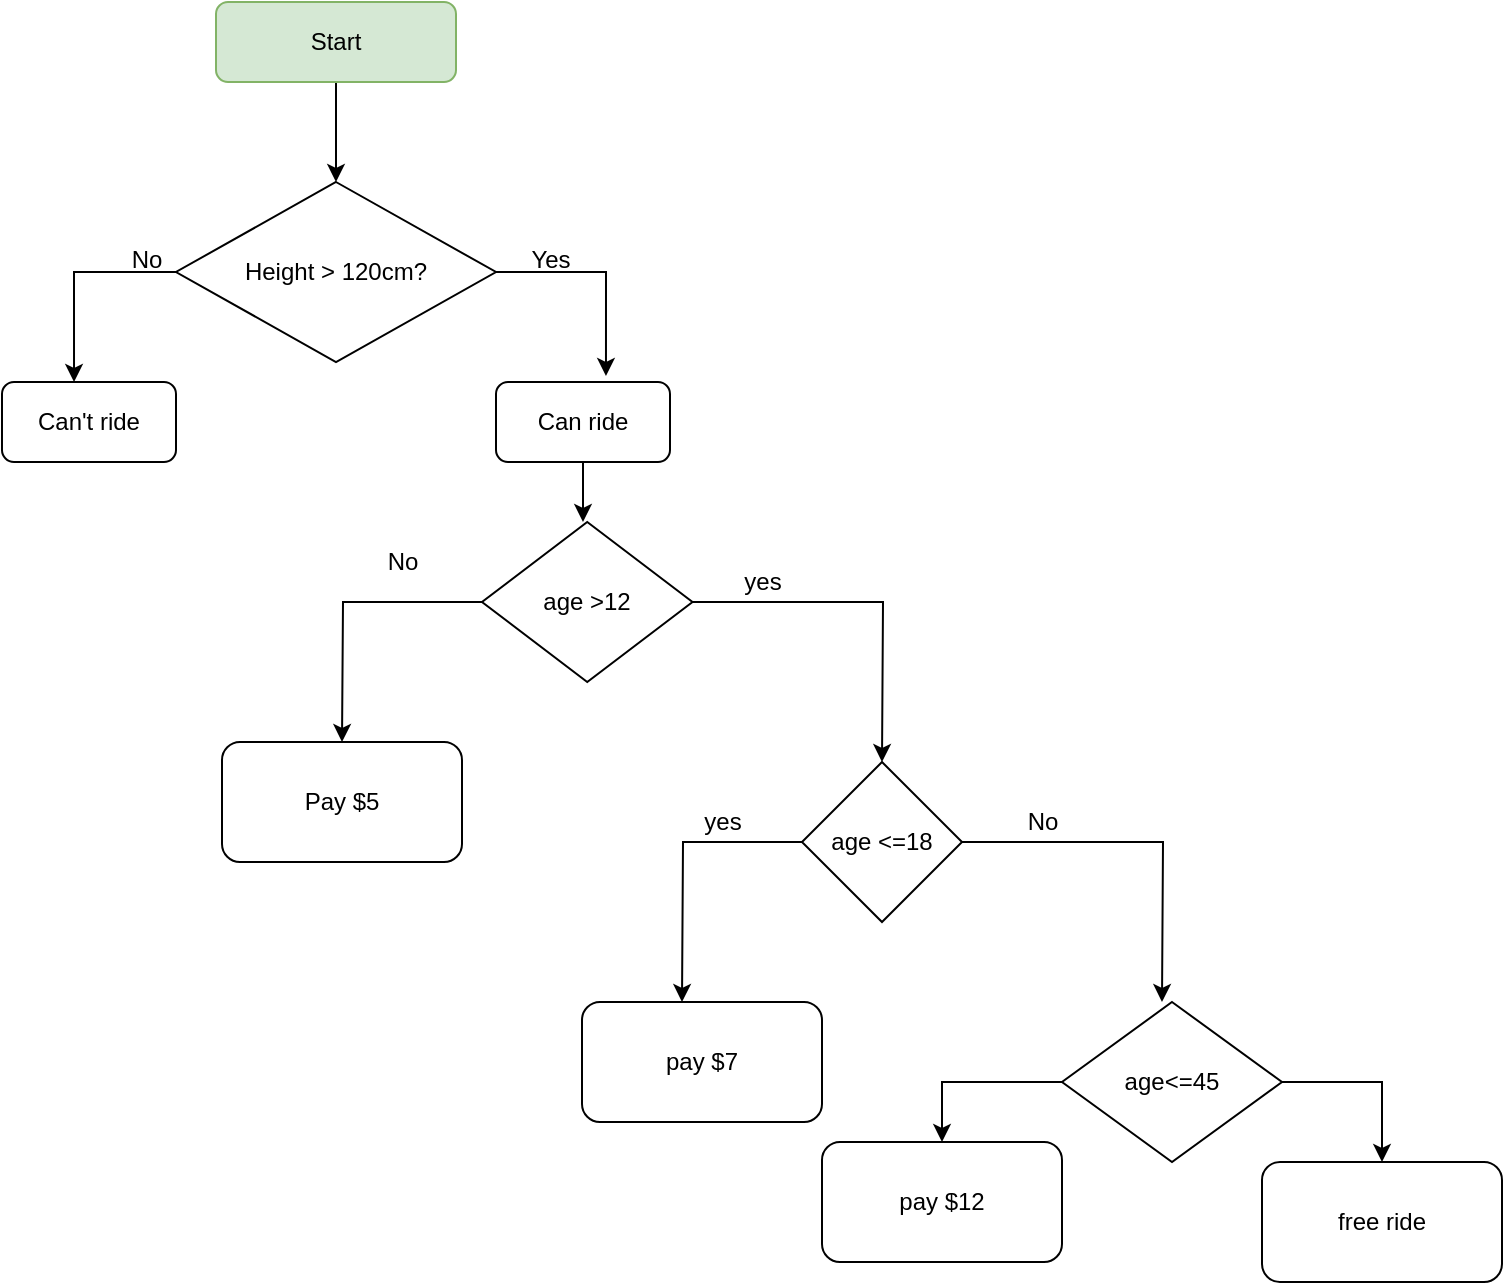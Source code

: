 <mxfile version="14.0.4" type="github"><diagram id="DTf5_9s6XrnlJ95bp_5I" name="Page-1"><mxGraphModel dx="946" dy="646" grid="1" gridSize="10" guides="1" tooltips="1" connect="1" arrows="1" fold="1" page="1" pageScale="1" pageWidth="827" pageHeight="1169" math="0" shadow="0"><root><mxCell id="0"/><mxCell id="1" parent="0"/><mxCell id="Pn8fTQrSeP5vRvdxLiqo-7" style="edgeStyle=orthogonalEdgeStyle;rounded=0;orthogonalLoop=1;jettySize=auto;html=1;entryX=0.632;entryY=-0.075;entryDx=0;entryDy=0;entryPerimeter=0;" parent="1" source="Pn8fTQrSeP5vRvdxLiqo-1" target="Pn8fTQrSeP5vRvdxLiqo-5" edge="1"><mxGeometry relative="1" as="geometry"><Array as="points"><mxPoint x="332" y="155"/></Array></mxGeometry></mxCell><mxCell id="Pn8fTQrSeP5vRvdxLiqo-9" style="edgeStyle=orthogonalEdgeStyle;rounded=0;orthogonalLoop=1;jettySize=auto;html=1;entryX=0.414;entryY=0;entryDx=0;entryDy=0;entryPerimeter=0;" parent="1" source="Pn8fTQrSeP5vRvdxLiqo-1" target="Pn8fTQrSeP5vRvdxLiqo-4" edge="1"><mxGeometry relative="1" as="geometry"><mxPoint x="14" y="190" as="targetPoint"/><Array as="points"><mxPoint x="66" y="155"/></Array></mxGeometry></mxCell><mxCell id="Pn8fTQrSeP5vRvdxLiqo-1" value="Height &amp;gt; 120cm?" style="rhombus;whiteSpace=wrap;html=1;" parent="1" vertex="1"><mxGeometry x="117" y="110" width="160" height="90" as="geometry"/></mxCell><mxCell id="Pn8fTQrSeP5vRvdxLiqo-3" style="edgeStyle=orthogonalEdgeStyle;rounded=0;orthogonalLoop=1;jettySize=auto;html=1;" parent="1" source="Pn8fTQrSeP5vRvdxLiqo-2" target="Pn8fTQrSeP5vRvdxLiqo-1" edge="1"><mxGeometry relative="1" as="geometry"/></mxCell><mxCell id="Pn8fTQrSeP5vRvdxLiqo-2" value="Start" style="rounded=1;whiteSpace=wrap;html=1;fillColor=#d5e8d4;strokeColor=#82b366;" parent="1" vertex="1"><mxGeometry x="137" y="20" width="120" height="40" as="geometry"/></mxCell><mxCell id="Pn8fTQrSeP5vRvdxLiqo-4" value="Can't ride" style="rounded=1;whiteSpace=wrap;html=1;" parent="1" vertex="1"><mxGeometry x="30" y="210" width="87" height="40" as="geometry"/></mxCell><mxCell id="WYsetukjI5AodaezfNmn-1" style="edgeStyle=orthogonalEdgeStyle;rounded=0;orthogonalLoop=1;jettySize=auto;html=1;" edge="1" parent="1" source="Pn8fTQrSeP5vRvdxLiqo-5"><mxGeometry relative="1" as="geometry"><mxPoint x="320.5" y="280" as="targetPoint"/></mxGeometry></mxCell><mxCell id="Pn8fTQrSeP5vRvdxLiqo-5" value="Can ride" style="rounded=1;whiteSpace=wrap;html=1;" parent="1" vertex="1"><mxGeometry x="277" y="210" width="87" height="40" as="geometry"/></mxCell><mxCell id="Pn8fTQrSeP5vRvdxLiqo-10" value="No" style="text;html=1;align=center;verticalAlign=middle;resizable=0;points=[];autosize=1;" parent="1" vertex="1"><mxGeometry x="87" y="139" width="30" height="20" as="geometry"/></mxCell><mxCell id="Pn8fTQrSeP5vRvdxLiqo-11" value="Yes" style="text;html=1;align=center;verticalAlign=middle;resizable=0;points=[];autosize=1;" parent="1" vertex="1"><mxGeometry x="284" y="139" width="40" height="20" as="geometry"/></mxCell><mxCell id="WYsetukjI5AodaezfNmn-4" style="edgeStyle=orthogonalEdgeStyle;rounded=0;orthogonalLoop=1;jettySize=auto;html=1;" edge="1" parent="1" source="WYsetukjI5AodaezfNmn-2"><mxGeometry relative="1" as="geometry"><mxPoint x="200" y="390" as="targetPoint"/></mxGeometry></mxCell><mxCell id="WYsetukjI5AodaezfNmn-8" style="edgeStyle=orthogonalEdgeStyle;rounded=0;orthogonalLoop=1;jettySize=auto;html=1;exitX=1;exitY=0.5;exitDx=0;exitDy=0;" edge="1" parent="1" source="WYsetukjI5AodaezfNmn-2"><mxGeometry relative="1" as="geometry"><mxPoint x="470" y="400" as="targetPoint"/></mxGeometry></mxCell><mxCell id="WYsetukjI5AodaezfNmn-2" value="age &amp;gt;12" style="rhombus;whiteSpace=wrap;html=1;" vertex="1" parent="1"><mxGeometry x="270" y="280" width="105.25" height="80" as="geometry"/></mxCell><mxCell id="WYsetukjI5AodaezfNmn-5" value="No" style="text;html=1;align=center;verticalAlign=middle;resizable=0;points=[];autosize=1;" vertex="1" parent="1"><mxGeometry x="215" y="290" width="30" height="20" as="geometry"/></mxCell><mxCell id="WYsetukjI5AodaezfNmn-6" value="Pay $5" style="rounded=1;whiteSpace=wrap;html=1;" vertex="1" parent="1"><mxGeometry x="140" y="390" width="120" height="60" as="geometry"/></mxCell><mxCell id="WYsetukjI5AodaezfNmn-9" value="yes" style="text;html=1;align=center;verticalAlign=middle;resizable=0;points=[];autosize=1;" vertex="1" parent="1"><mxGeometry x="395" y="300" width="30" height="20" as="geometry"/></mxCell><mxCell id="WYsetukjI5AodaezfNmn-12" style="edgeStyle=orthogonalEdgeStyle;rounded=0;orthogonalLoop=1;jettySize=auto;html=1;exitX=0;exitY=0.5;exitDx=0;exitDy=0;" edge="1" parent="1" source="WYsetukjI5AodaezfNmn-11"><mxGeometry relative="1" as="geometry"><mxPoint x="370" y="520" as="targetPoint"/></mxGeometry></mxCell><mxCell id="WYsetukjI5AodaezfNmn-15" style="edgeStyle=orthogonalEdgeStyle;rounded=0;orthogonalLoop=1;jettySize=auto;html=1;exitX=1;exitY=0.5;exitDx=0;exitDy=0;" edge="1" parent="1" source="WYsetukjI5AodaezfNmn-11"><mxGeometry relative="1" as="geometry"><mxPoint x="610" y="520" as="targetPoint"/></mxGeometry></mxCell><mxCell id="WYsetukjI5AodaezfNmn-11" value="age &amp;lt;=18" style="rhombus;whiteSpace=wrap;html=1;" vertex="1" parent="1"><mxGeometry x="430" y="400" width="80" height="80" as="geometry"/></mxCell><mxCell id="WYsetukjI5AodaezfNmn-13" value="yes" style="text;html=1;align=center;verticalAlign=middle;resizable=0;points=[];autosize=1;" vertex="1" parent="1"><mxGeometry x="375" y="420" width="30" height="20" as="geometry"/></mxCell><mxCell id="WYsetukjI5AodaezfNmn-14" value="pay $7" style="rounded=1;whiteSpace=wrap;html=1;" vertex="1" parent="1"><mxGeometry x="320" y="520" width="120" height="60" as="geometry"/></mxCell><mxCell id="WYsetukjI5AodaezfNmn-20" style="edgeStyle=orthogonalEdgeStyle;rounded=0;orthogonalLoop=1;jettySize=auto;html=1;exitX=0;exitY=0.5;exitDx=0;exitDy=0;" edge="1" parent="1" source="WYsetukjI5AodaezfNmn-18" target="WYsetukjI5AodaezfNmn-21"><mxGeometry relative="1" as="geometry"><mxPoint x="500" y="620" as="targetPoint"/></mxGeometry></mxCell><mxCell id="WYsetukjI5AodaezfNmn-22" style="edgeStyle=orthogonalEdgeStyle;rounded=0;orthogonalLoop=1;jettySize=auto;html=1;exitX=1;exitY=0.5;exitDx=0;exitDy=0;" edge="1" parent="1" source="WYsetukjI5AodaezfNmn-18" target="WYsetukjI5AodaezfNmn-23"><mxGeometry relative="1" as="geometry"><mxPoint x="740" y="620" as="targetPoint"/></mxGeometry></mxCell><mxCell id="WYsetukjI5AodaezfNmn-18" value="age&amp;lt;=45" style="rhombus;whiteSpace=wrap;html=1;" vertex="1" parent="1"><mxGeometry x="560" y="520" width="110" height="80" as="geometry"/></mxCell><mxCell id="WYsetukjI5AodaezfNmn-19" value="No" style="text;html=1;align=center;verticalAlign=middle;resizable=0;points=[];autosize=1;" vertex="1" parent="1"><mxGeometry x="535" y="420" width="30" height="20" as="geometry"/></mxCell><mxCell id="WYsetukjI5AodaezfNmn-21" value="pay $12" style="rounded=1;whiteSpace=wrap;html=1;" vertex="1" parent="1"><mxGeometry x="440" y="590" width="120" height="60" as="geometry"/></mxCell><mxCell id="WYsetukjI5AodaezfNmn-23" value="free ride" style="rounded=1;whiteSpace=wrap;html=1;" vertex="1" parent="1"><mxGeometry x="660" y="600" width="120" height="60" as="geometry"/></mxCell></root></mxGraphModel></diagram></mxfile>